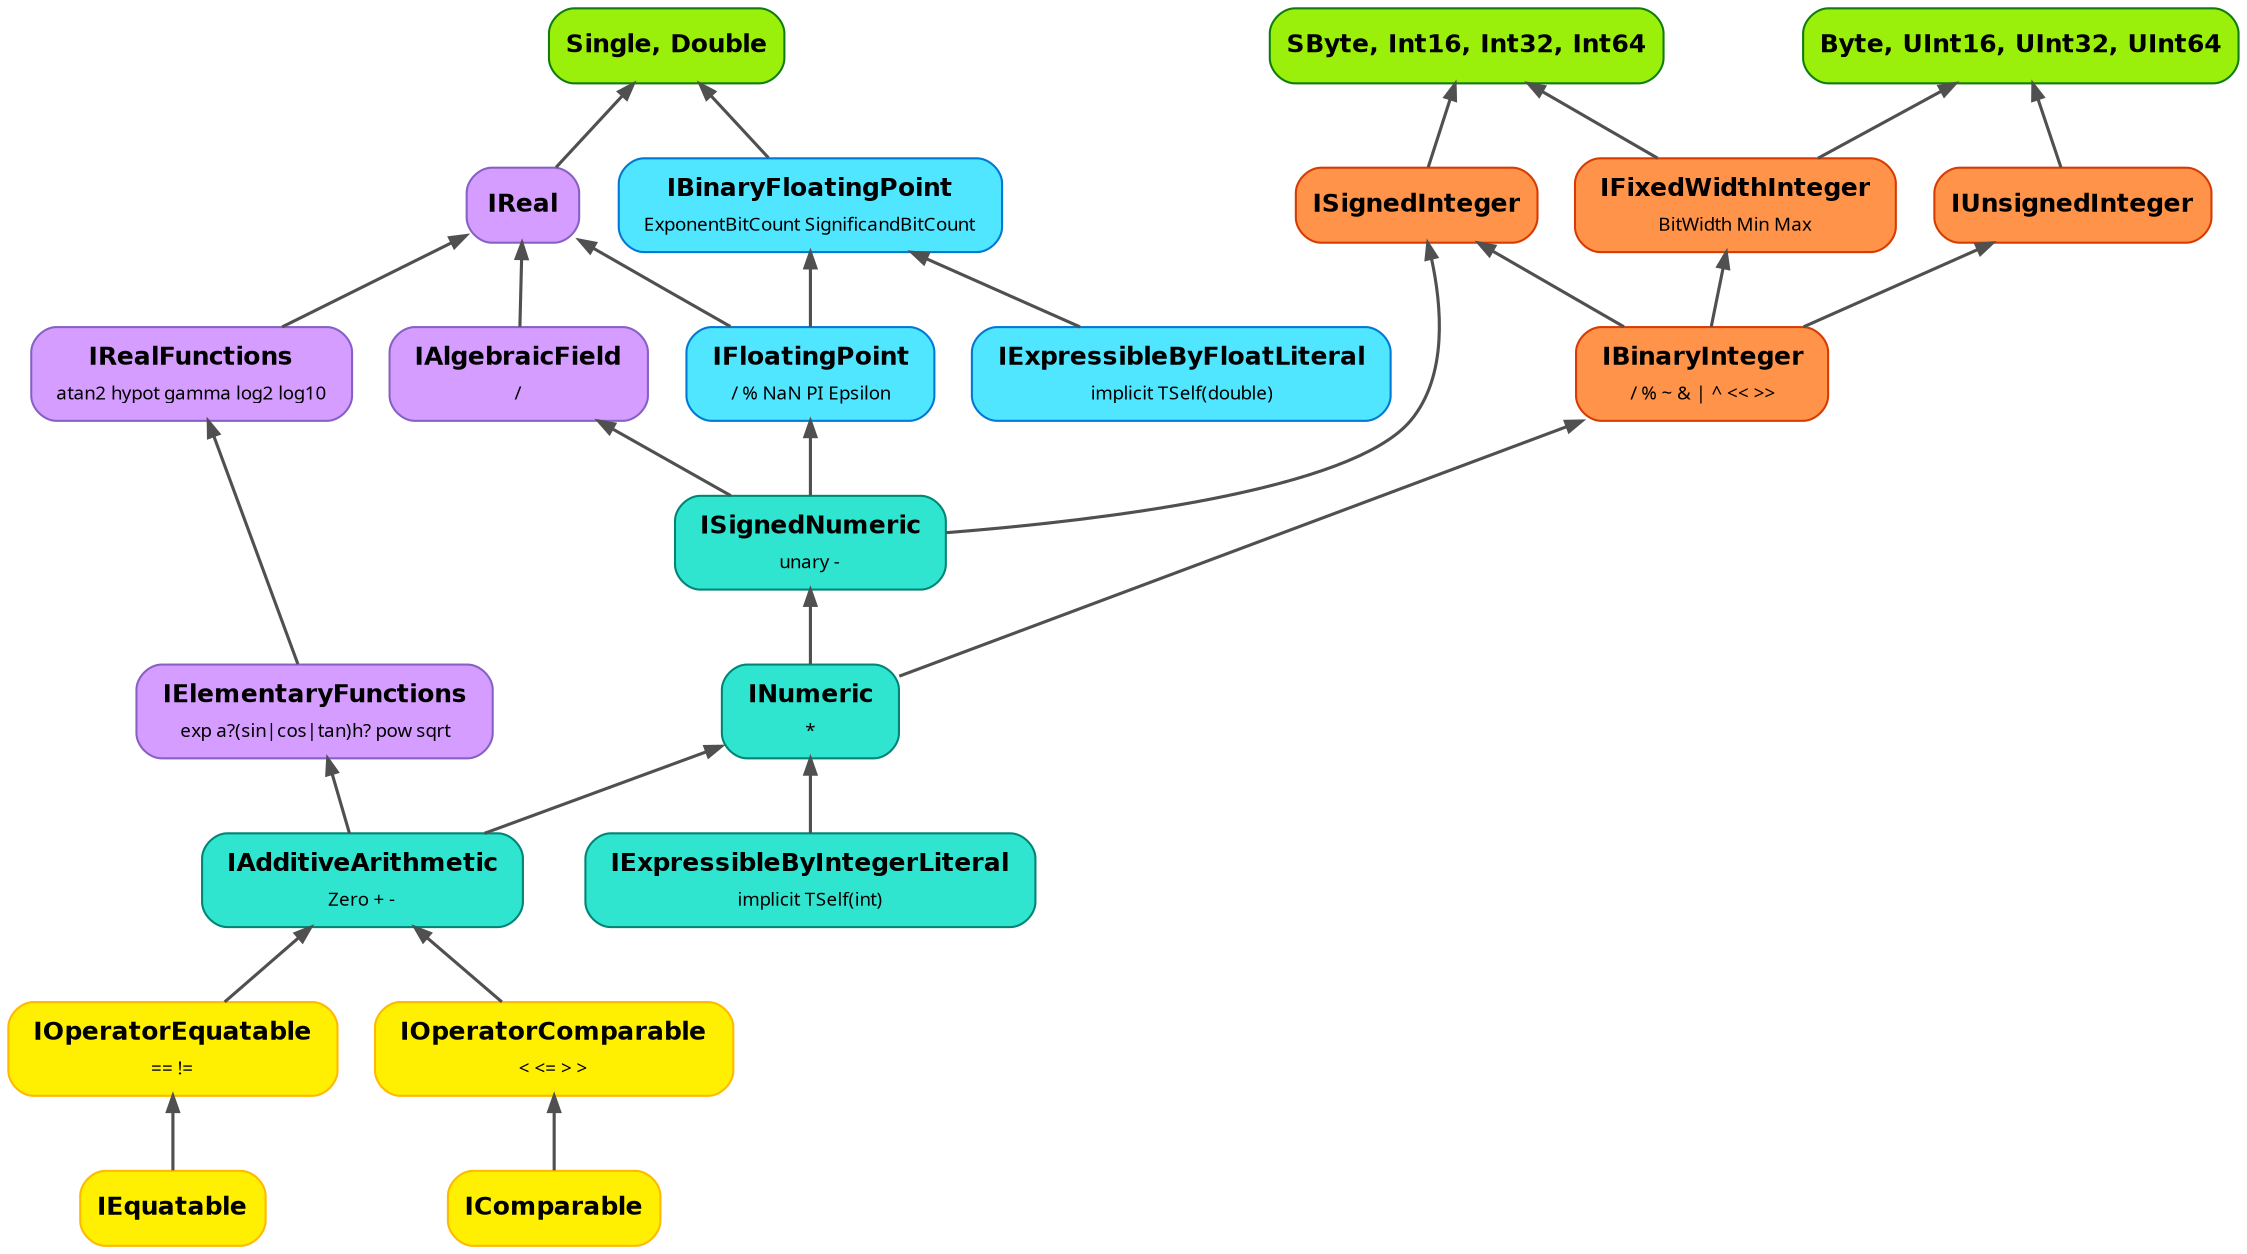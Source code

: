 // Auto-generated from Numerics.dot on Mon Jun 29 16:31:08 EDT 2020
// Do Not Edit - see Makefile
//
// Author:
//   Aaron Bockover <abock@microsoft.com>
//
// Copyright (c) Microsoft Corporation. All rights reserved.
// Licensed under the MIT License.



digraph {
  rankdir = TB;
  bgcolor = transparent;
  stylesheet = "Numerics.dot.css";

  edge [
    dir = back;
    color = "#505050";
    arrowsize = 0.75;
    penwidth = 1.5;
  ];

  node [
    shape = box;
    style = "filled, rounded";
    fontname = "Helvetica-Bold";
    fontsize = 12;
  ];

  subgraph System {
    node [fillcolor="#FEF000"; color="#FFB900"];
    IOperatorEquatable[label = <<TABLE BORDER="0"><TR><TD>IOperatorEquatable</TD></TR><TR><TD><FONT POINT-SIZE="9" FACE="Menlo">== !=</FONT></TD></TR></TABLE>>];
    IEquatable;
    IOperatorComparable[label = <<TABLE BORDER="0"><TR><TD>IOperatorComparable</TD></TR><TR><TD><FONT POINT-SIZE="9" FACE="Menlo">&lt; &lt;= &gt; &gt;</FONT></TD></TR></TABLE>>];
    IComparable;
  }

  subgraph Integers {
    node [fillcolor="#FF9349"; color="#D83B01"];
    IBinaryInteger[label = <<TABLE BORDER="0"><TR><TD>IBinaryInteger</TD></TR><TR><TD><FONT POINT-SIZE="9" FACE="Menlo">/ % ~ &amp; | ^ &lt;&lt; &gt;&gt;</FONT></TD></TR></TABLE>>];
    IFixedWidthInteger[label = <<TABLE BORDER="0"><TR><TD>IFixedWidthInteger</TD></TR><TR><TD><FONT POINT-SIZE="9" FACE="Menlo">BitWidth Min Max</FONT></TD></TR></TABLE>>];
    IUnsignedInteger;
    ISignedInteger;
  };

  subgraph FloatingPoint {
    node [fillcolor="#50E6FF"; color="#0078D4"];
    IExpressibleByFloatLiteral[label = <<TABLE BORDER="0"><TR><TD>IExpressibleByFloatLiteral</TD></TR><TR><TD><FONT POINT-SIZE="9" FACE="Menlo">implicit TSelf(double)</FONT></TD></TR></TABLE>>];
    IFloatingPoint[label = <<TABLE BORDER="0"><TR><TD>IFloatingPoint</TD></TR><TR><TD><FONT POINT-SIZE="9" FACE="Menlo">/ % NaN PI Epsilon</FONT></TD></TR></TABLE>>];
    IBinaryFloatingPoint[label = <<TABLE BORDER="0"><TR><TD>IBinaryFloatingPoint</TD></TR><TR><TD><FONT POINT-SIZE="9" FACE="Menlo">ExponentBitCount SignificandBitCount</FONT></TD></TR></TABLE>>];
  };

  subgraph Numerics {
		node [fillcolor="#D59DFF"; color="#8661C5"];
    IReal;
    IAlgebraicField[label = <<TABLE BORDER="0"><TR><TD>IAlgebraicField</TD></TR><TR><TD><FONT POINT-SIZE="9" FACE="Menlo">/</FONT></TD></TR></TABLE>>];
    IRealFunctions[label = <<TABLE BORDER="0"><TR><TD>IRealFunctions</TD></TR><TR><TD><FONT POINT-SIZE="9" FACE="Menlo">atan2 hypot gamma log2 log10</FONT></TD></TR></TABLE>>];
    IElementaryFunctions[label = <<TABLE BORDER="0"><TR><TD>IElementaryFunctions</TD></TR><TR><TD><FONT POINT-SIZE="9" FACE="Menlo">exp a?(sin|cos|tan)h? pow sqrt</FONT></TD></TR></TABLE>>];
  };

  subgraph CoreNumerics {
    node [fillcolor="#30E5D0"; color="#008575"];
    IAdditiveArithmetic[label = <<TABLE BORDER="0"><TR><TD>IAdditiveArithmetic</TD></TR><TR><TD><FONT POINT-SIZE="9" FACE="Menlo">Zero + -</FONT></TD></TR></TABLE>>];
    IExpressibleByIntegerLiteral[label = <<TABLE BORDER="0"><TR><TD>IExpressibleByIntegerLiteral</TD></TR><TR><TD><FONT POINT-SIZE="9" FACE="Menlo">implicit TSelf(int)</FONT></TD></TR></TABLE>>];
    INumeric[label = <<TABLE BORDER="0"><TR><TD>INumeric</TD></TR><TR><TD><FONT POINT-SIZE="9" FACE="Menlo">*</FONT></TD></TR></TABLE>>];
    ISignedNumeric[label = <<TABLE BORDER="0"><TR><TD>ISignedNumeric</TD></TR><TR><TD><FONT POINT-SIZE="9" FACE="Menlo">unary -</FONT></TD></TR></TABLE>>];
  };

  subgraph Structs {
    node [fillcolor="#9BF00B"; color="#107C10"];
    rank = same;
    Double[label="Single, Double"];
    Int32[label="SByte, Int16, Int32, Int64"];
    UInt32[label="Byte, UInt16, UInt32, UInt64"];
  }

  IOperatorEquatable -> IEquatable;
  IOperatorComparable -> IComparable;
  IAlgebraicField -> ISignedNumeric;
  IReal -> {
    IFloatingPoint,
    IRealFunctions,
    IAlgebraicField
  };
  IElementaryFunctions -> IAdditiveArithmetic;
  IRealFunctions -> IElementaryFunctions;
  IAdditiveArithmetic -> {
    IOperatorEquatable,
    IOperatorComparable
  };
  IExpressibleByIntegerLiteral;
  INumeric -> {
    IAdditiveArithmetic,
    IExpressibleByIntegerLiteral
  };
  ISignedNumeric -> INumeric;
  IBinaryInteger -> INumeric;
  IFixedWidthInteger -> IBinaryInteger;
  IUnsignedInteger -> IBinaryInteger;
  ISignedInteger -> {
    IBinaryInteger,
    ISignedNumeric
  };
  IExpressibleByFloatLiteral;
  IFloatingPoint -> ISignedNumeric;
  IBinaryFloatingPoint -> {
    IFloatingPoint,
    IExpressibleByFloatLiteral
  };
  Double -> {
    IBinaryFloatingPoint,
    IReal
  };
  Int32 -> {
    IFixedWidthInteger,
    ISignedInteger
  };
  UInt32 -> {
    IFixedWidthInteger,
    IUnsignedInteger
  };
}